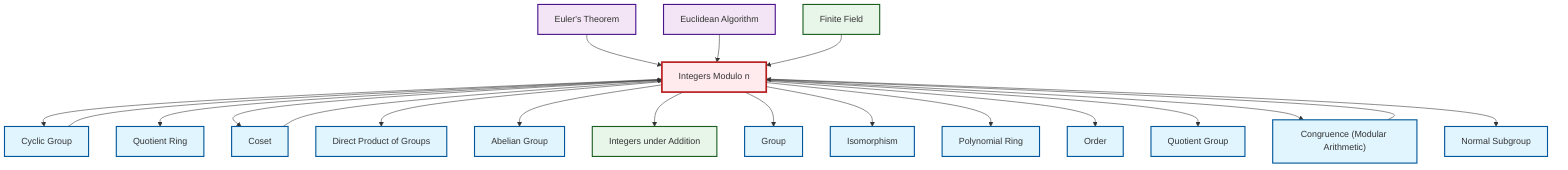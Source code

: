 graph TD
    classDef definition fill:#e1f5fe,stroke:#01579b,stroke-width:2px
    classDef theorem fill:#f3e5f5,stroke:#4a148c,stroke-width:2px
    classDef axiom fill:#fff3e0,stroke:#e65100,stroke-width:2px
    classDef example fill:#e8f5e9,stroke:#1b5e20,stroke-width:2px
    classDef current fill:#ffebee,stroke:#b71c1c,stroke-width:3px
    thm-euclidean-algorithm["Euclidean Algorithm"]:::theorem
    def-quotient-ring["Quotient Ring"]:::definition
    def-coset["Coset"]:::definition
    def-group["Group"]:::definition
    ex-quotient-integers-mod-n["Integers Modulo n"]:::example
    def-cyclic-group["Cyclic Group"]:::definition
    def-congruence["Congruence (Modular Arithmetic)"]:::definition
    ex-finite-field["Finite Field"]:::example
    def-order["Order"]:::definition
    def-polynomial-ring["Polynomial Ring"]:::definition
    def-isomorphism["Isomorphism"]:::definition
    def-quotient-group["Quotient Group"]:::definition
    def-normal-subgroup["Normal Subgroup"]:::definition
    ex-integers-addition["Integers under Addition"]:::example
    def-direct-product["Direct Product of Groups"]:::definition
    def-abelian-group["Abelian Group"]:::definition
    thm-euler["Euler's Theorem"]:::theorem
    ex-quotient-integers-mod-n --> def-cyclic-group
    def-cyclic-group --> ex-quotient-integers-mod-n
    ex-quotient-integers-mod-n --> def-quotient-ring
    ex-quotient-integers-mod-n --> def-coset
    thm-euler --> ex-quotient-integers-mod-n
    ex-quotient-integers-mod-n --> def-direct-product
    ex-quotient-integers-mod-n --> def-abelian-group
    def-congruence --> ex-quotient-integers-mod-n
    ex-quotient-integers-mod-n --> ex-integers-addition
    ex-quotient-integers-mod-n --> def-group
    ex-quotient-integers-mod-n --> def-isomorphism
    ex-quotient-integers-mod-n --> def-polynomial-ring
    thm-euclidean-algorithm --> ex-quotient-integers-mod-n
    ex-quotient-integers-mod-n --> def-order
    ex-quotient-integers-mod-n --> def-quotient-group
    ex-finite-field --> ex-quotient-integers-mod-n
    ex-quotient-integers-mod-n --> def-congruence
    def-coset --> ex-quotient-integers-mod-n
    ex-quotient-integers-mod-n --> def-normal-subgroup
    class ex-quotient-integers-mod-n current